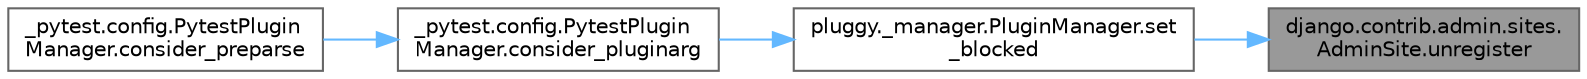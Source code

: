 digraph "django.contrib.admin.sites.AdminSite.unregister"
{
 // LATEX_PDF_SIZE
  bgcolor="transparent";
  edge [fontname=Helvetica,fontsize=10,labelfontname=Helvetica,labelfontsize=10];
  node [fontname=Helvetica,fontsize=10,shape=box,height=0.2,width=0.4];
  rankdir="RL";
  Node1 [id="Node000001",label="django.contrib.admin.sites.\lAdminSite.unregister",height=0.2,width=0.4,color="gray40", fillcolor="grey60", style="filled", fontcolor="black",tooltip=" "];
  Node1 -> Node2 [id="edge1_Node000001_Node000002",dir="back",color="steelblue1",style="solid",tooltip=" "];
  Node2 [id="Node000002",label="pluggy._manager.PluginManager.set\l_blocked",height=0.2,width=0.4,color="grey40", fillcolor="white", style="filled",URL="$classpluggy_1_1__manager_1_1_plugin_manager.html#a9b0245c80fd131323e7442c2f363e8d6",tooltip=" "];
  Node2 -> Node3 [id="edge2_Node000002_Node000003",dir="back",color="steelblue1",style="solid",tooltip=" "];
  Node3 [id="Node000003",label="_pytest.config.PytestPlugin\lManager.consider_pluginarg",height=0.2,width=0.4,color="grey40", fillcolor="white", style="filled",URL="$class__pytest_1_1config_1_1_pytest_plugin_manager.html#a6e81b6803e8cca1e3d0252c299a58a99",tooltip=" "];
  Node3 -> Node4 [id="edge3_Node000003_Node000004",dir="back",color="steelblue1",style="solid",tooltip=" "];
  Node4 [id="Node000004",label="_pytest.config.PytestPlugin\lManager.consider_preparse",height=0.2,width=0.4,color="grey40", fillcolor="white", style="filled",URL="$class__pytest_1_1config_1_1_pytest_plugin_manager.html#a78e43b61e0b71f7a76fe0a751662aaf5",tooltip=" "];
}
